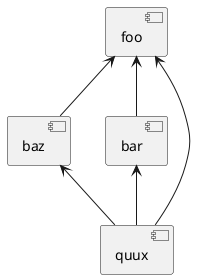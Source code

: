 @startuml
[foo]
[bar]
[baz]
[quux]

bar -u-> foo
baz -u-> foo
quux -u-> foo
quux -u-> bar
quux -u-> baz
@enduml
